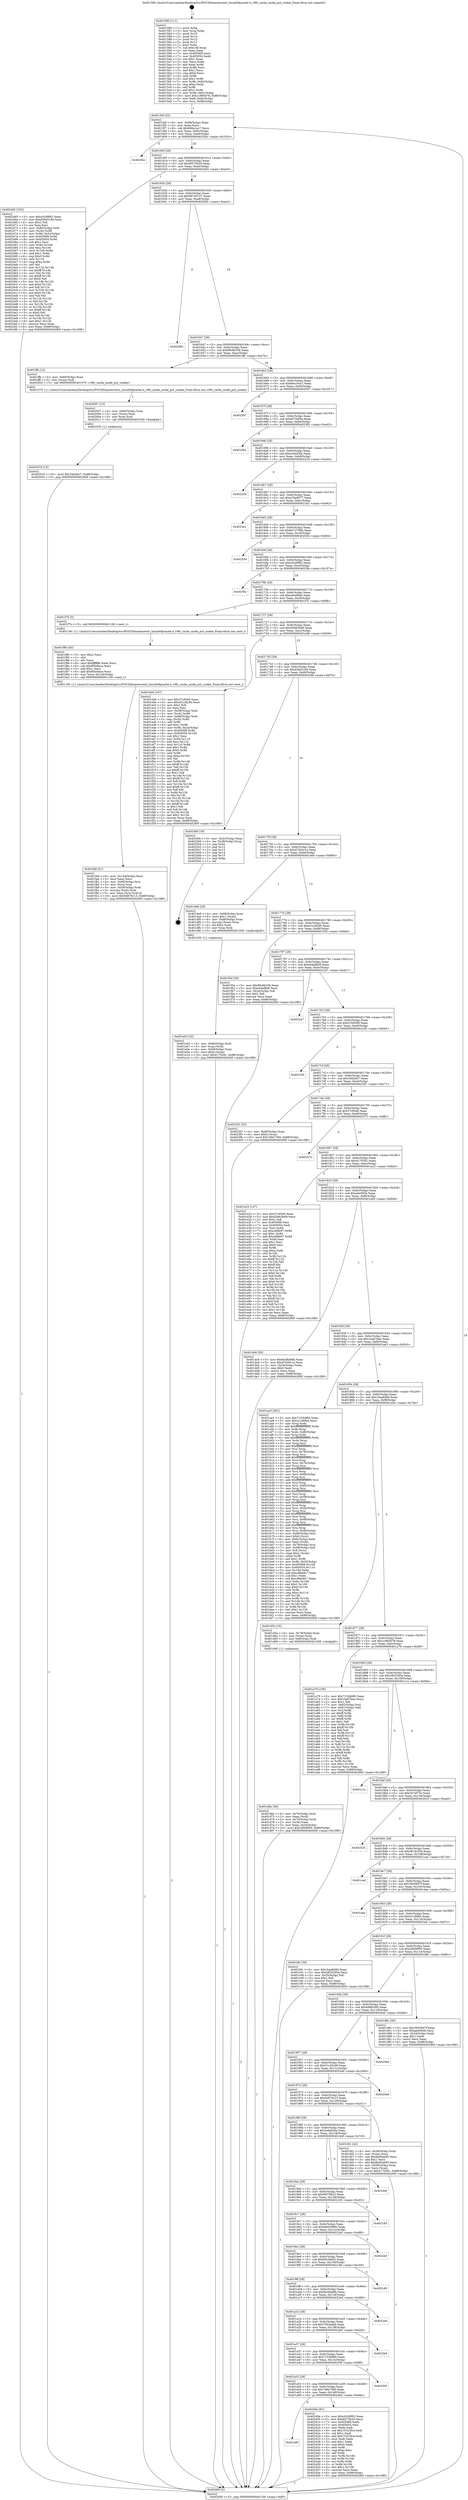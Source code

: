 digraph "0x401580" {
  label = "0x401580 (/mnt/c/Users/mathe/Desktop/tcc/POCII/binaries/extr_linuxfs9pcache.h_v9fs_cache_inode_put_cookie_Final-ollvm.out::main(0))"
  labelloc = "t"
  node[shape=record]

  Entry [label="",width=0.3,height=0.3,shape=circle,fillcolor=black,style=filled]
  "0x4015ef" [label="{
     0x4015ef [32]\l
     | [instrs]\l
     &nbsp;&nbsp;0x4015ef \<+6\>: mov -0x88(%rbp),%eax\l
     &nbsp;&nbsp;0x4015f5 \<+2\>: mov %eax,%ecx\l
     &nbsp;&nbsp;0x4015f7 \<+6\>: sub $0x84ba1ac7,%ecx\l
     &nbsp;&nbsp;0x4015fd \<+6\>: mov %eax,-0x9c(%rbp)\l
     &nbsp;&nbsp;0x401603 \<+6\>: mov %ecx,-0xa0(%rbp)\l
     &nbsp;&nbsp;0x401609 \<+6\>: je 00000000004025bc \<main+0x103c\>\l
  }"]
  "0x4025bc" [label="{
     0x4025bc\l
  }", style=dashed]
  "0x40160f" [label="{
     0x40160f [28]\l
     | [instrs]\l
     &nbsp;&nbsp;0x40160f \<+5\>: jmp 0000000000401614 \<main+0x94\>\l
     &nbsp;&nbsp;0x401614 \<+6\>: mov -0x9c(%rbp),%eax\l
     &nbsp;&nbsp;0x40161a \<+5\>: sub $0x8f375b20,%eax\l
     &nbsp;&nbsp;0x40161f \<+6\>: mov %eax,-0xa4(%rbp)\l
     &nbsp;&nbsp;0x401625 \<+6\>: je 0000000000402465 \<main+0xee5\>\l
  }"]
  Exit [label="",width=0.3,height=0.3,shape=circle,fillcolor=black,style=filled,peripheries=2]
  "0x402465" [label="{
     0x402465 [152]\l
     | [instrs]\l
     &nbsp;&nbsp;0x402465 \<+5\>: mov $0xc024f992,%eax\l
     &nbsp;&nbsp;0x40246a \<+5\>: mov $0xd3bb5169,%ecx\l
     &nbsp;&nbsp;0x40246f \<+2\>: mov $0x1,%dl\l
     &nbsp;&nbsp;0x402471 \<+2\>: xor %esi,%esi\l
     &nbsp;&nbsp;0x402473 \<+4\>: mov -0x80(%rbp),%rdi\l
     &nbsp;&nbsp;0x402477 \<+3\>: mov (%rdi),%r8d\l
     &nbsp;&nbsp;0x40247a \<+4\>: mov %r8d,-0x2c(%rbp)\l
     &nbsp;&nbsp;0x40247e \<+8\>: mov 0x405068,%r8d\l
     &nbsp;&nbsp;0x402486 \<+8\>: mov 0x405054,%r9d\l
     &nbsp;&nbsp;0x40248e \<+3\>: sub $0x1,%esi\l
     &nbsp;&nbsp;0x402491 \<+3\>: mov %r8d,%r10d\l
     &nbsp;&nbsp;0x402494 \<+3\>: add %esi,%r10d\l
     &nbsp;&nbsp;0x402497 \<+4\>: imul %r10d,%r8d\l
     &nbsp;&nbsp;0x40249b \<+4\>: and $0x1,%r8d\l
     &nbsp;&nbsp;0x40249f \<+4\>: cmp $0x0,%r8d\l
     &nbsp;&nbsp;0x4024a3 \<+4\>: sete %r11b\l
     &nbsp;&nbsp;0x4024a7 \<+4\>: cmp $0xa,%r9d\l
     &nbsp;&nbsp;0x4024ab \<+3\>: setl %bl\l
     &nbsp;&nbsp;0x4024ae \<+3\>: mov %r11b,%r14b\l
     &nbsp;&nbsp;0x4024b1 \<+4\>: xor $0xff,%r14b\l
     &nbsp;&nbsp;0x4024b5 \<+3\>: mov %bl,%r15b\l
     &nbsp;&nbsp;0x4024b8 \<+4\>: xor $0xff,%r15b\l
     &nbsp;&nbsp;0x4024bc \<+3\>: xor $0x0,%dl\l
     &nbsp;&nbsp;0x4024bf \<+3\>: mov %r14b,%r12b\l
     &nbsp;&nbsp;0x4024c2 \<+4\>: and $0x0,%r12b\l
     &nbsp;&nbsp;0x4024c6 \<+3\>: and %dl,%r11b\l
     &nbsp;&nbsp;0x4024c9 \<+3\>: mov %r15b,%r13b\l
     &nbsp;&nbsp;0x4024cc \<+4\>: and $0x0,%r13b\l
     &nbsp;&nbsp;0x4024d0 \<+2\>: and %dl,%bl\l
     &nbsp;&nbsp;0x4024d2 \<+3\>: or %r11b,%r12b\l
     &nbsp;&nbsp;0x4024d5 \<+3\>: or %bl,%r13b\l
     &nbsp;&nbsp;0x4024d8 \<+3\>: xor %r13b,%r12b\l
     &nbsp;&nbsp;0x4024db \<+3\>: or %r15b,%r14b\l
     &nbsp;&nbsp;0x4024de \<+4\>: xor $0xff,%r14b\l
     &nbsp;&nbsp;0x4024e2 \<+3\>: or $0x0,%dl\l
     &nbsp;&nbsp;0x4024e5 \<+3\>: and %dl,%r14b\l
     &nbsp;&nbsp;0x4024e8 \<+3\>: or %r14b,%r12b\l
     &nbsp;&nbsp;0x4024eb \<+4\>: test $0x1,%r12b\l
     &nbsp;&nbsp;0x4024ef \<+3\>: cmovne %ecx,%eax\l
     &nbsp;&nbsp;0x4024f2 \<+6\>: mov %eax,-0x88(%rbp)\l
     &nbsp;&nbsp;0x4024f8 \<+5\>: jmp 000000000040260f \<main+0x108f\>\l
  }"]
  "0x40162b" [label="{
     0x40162b [28]\l
     | [instrs]\l
     &nbsp;&nbsp;0x40162b \<+5\>: jmp 0000000000401630 \<main+0xb0\>\l
     &nbsp;&nbsp;0x401630 \<+6\>: mov -0x9c(%rbp),%eax\l
     &nbsp;&nbsp;0x401636 \<+5\>: sub $0x96740147,%eax\l
     &nbsp;&nbsp;0x40163b \<+6\>: mov %eax,-0xa8(%rbp)\l
     &nbsp;&nbsp;0x401641 \<+6\>: je 0000000000402062 \<main+0xae2\>\l
  }"]
  "0x401a6f" [label="{
     0x401a6f\l
  }", style=dashed]
  "0x402062" [label="{
     0x402062\l
  }", style=dashed]
  "0x401647" [label="{
     0x401647 [28]\l
     | [instrs]\l
     &nbsp;&nbsp;0x401647 \<+5\>: jmp 000000000040164c \<main+0xcc\>\l
     &nbsp;&nbsp;0x40164c \<+6\>: mov -0x9c(%rbp),%eax\l
     &nbsp;&nbsp;0x401652 \<+5\>: sub $0x99c6b33b,%eax\l
     &nbsp;&nbsp;0x401657 \<+6\>: mov %eax,-0xac(%rbp)\l
     &nbsp;&nbsp;0x40165d \<+6\>: je 0000000000401ffb \<main+0xa7b\>\l
  }"]
  "0x40240a" [label="{
     0x40240a [91]\l
     | [instrs]\l
     &nbsp;&nbsp;0x40240a \<+5\>: mov $0xc024f992,%eax\l
     &nbsp;&nbsp;0x40240f \<+5\>: mov $0x8f375b20,%ecx\l
     &nbsp;&nbsp;0x402414 \<+7\>: mov 0x405068,%edx\l
     &nbsp;&nbsp;0x40241b \<+7\>: mov 0x405054,%esi\l
     &nbsp;&nbsp;0x402422 \<+2\>: mov %edx,%edi\l
     &nbsp;&nbsp;0x402424 \<+6\>: sub $0x15323fc4,%edi\l
     &nbsp;&nbsp;0x40242a \<+3\>: sub $0x1,%edi\l
     &nbsp;&nbsp;0x40242d \<+6\>: add $0x15323fc4,%edi\l
     &nbsp;&nbsp;0x402433 \<+3\>: imul %edi,%edx\l
     &nbsp;&nbsp;0x402436 \<+3\>: and $0x1,%edx\l
     &nbsp;&nbsp;0x402439 \<+3\>: cmp $0x0,%edx\l
     &nbsp;&nbsp;0x40243c \<+4\>: sete %r8b\l
     &nbsp;&nbsp;0x402440 \<+3\>: cmp $0xa,%esi\l
     &nbsp;&nbsp;0x402443 \<+4\>: setl %r9b\l
     &nbsp;&nbsp;0x402447 \<+3\>: mov %r8b,%r10b\l
     &nbsp;&nbsp;0x40244a \<+3\>: and %r9b,%r10b\l
     &nbsp;&nbsp;0x40244d \<+3\>: xor %r9b,%r8b\l
     &nbsp;&nbsp;0x402450 \<+3\>: or %r8b,%r10b\l
     &nbsp;&nbsp;0x402453 \<+4\>: test $0x1,%r10b\l
     &nbsp;&nbsp;0x402457 \<+3\>: cmovne %ecx,%eax\l
     &nbsp;&nbsp;0x40245a \<+6\>: mov %eax,-0x88(%rbp)\l
     &nbsp;&nbsp;0x402460 \<+5\>: jmp 000000000040260f \<main+0x108f\>\l
  }"]
  "0x401ffb" [label="{
     0x401ffb [12]\l
     | [instrs]\l
     &nbsp;&nbsp;0x401ffb \<+4\>: mov -0x60(%rbp),%rax\l
     &nbsp;&nbsp;0x401fff \<+3\>: mov (%rax),%rdi\l
     &nbsp;&nbsp;0x402002 \<+5\>: call 0000000000401570 \<v9fs_cache_inode_put_cookie\>\l
     | [calls]\l
     &nbsp;&nbsp;0x401570 \{1\} (/mnt/c/Users/mathe/Desktop/tcc/POCII/binaries/extr_linuxfs9pcache.h_v9fs_cache_inode_put_cookie_Final-ollvm.out::v9fs_cache_inode_put_cookie)\l
  }"]
  "0x401663" [label="{
     0x401663 [28]\l
     | [instrs]\l
     &nbsp;&nbsp;0x401663 \<+5\>: jmp 0000000000401668 \<main+0xe8\>\l
     &nbsp;&nbsp;0x401668 \<+6\>: mov -0x9c(%rbp),%eax\l
     &nbsp;&nbsp;0x40166e \<+5\>: sub $0x9ee16ca7,%eax\l
     &nbsp;&nbsp;0x401673 \<+6\>: mov %eax,-0xb0(%rbp)\l
     &nbsp;&nbsp;0x401679 \<+6\>: je 0000000000402597 \<main+0x1017\>\l
  }"]
  "0x401a53" [label="{
     0x401a53 [28]\l
     | [instrs]\l
     &nbsp;&nbsp;0x401a53 \<+5\>: jmp 0000000000401a58 \<main+0x4d8\>\l
     &nbsp;&nbsp;0x401a58 \<+6\>: mov -0x9c(%rbp),%eax\l
     &nbsp;&nbsp;0x401a5e \<+5\>: sub $0x7d9e7365,%eax\l
     &nbsp;&nbsp;0x401a63 \<+6\>: mov %eax,-0x140(%rbp)\l
     &nbsp;&nbsp;0x401a69 \<+6\>: je 000000000040240a \<main+0xe8a\>\l
  }"]
  "0x402597" [label="{
     0x402597\l
  }", style=dashed]
  "0x40167f" [label="{
     0x40167f [28]\l
     | [instrs]\l
     &nbsp;&nbsp;0x40167f \<+5\>: jmp 0000000000401684 \<main+0x104\>\l
     &nbsp;&nbsp;0x401684 \<+6\>: mov -0x9c(%rbp),%eax\l
     &nbsp;&nbsp;0x40168a \<+5\>: sub $0xa0744f5a,%eax\l
     &nbsp;&nbsp;0x40168f \<+6\>: mov %eax,-0xb4(%rbp)\l
     &nbsp;&nbsp;0x401695 \<+6\>: je 0000000000402382 \<main+0xe02\>\l
  }"]
  "0x40250f" [label="{
     0x40250f\l
  }", style=dashed]
  "0x402382" [label="{
     0x402382\l
  }", style=dashed]
  "0x40169b" [label="{
     0x40169b [28]\l
     | [instrs]\l
     &nbsp;&nbsp;0x40169b \<+5\>: jmp 00000000004016a0 \<main+0x120\>\l
     &nbsp;&nbsp;0x4016a0 \<+6\>: mov -0x9c(%rbp),%eax\l
     &nbsp;&nbsp;0x4016a6 \<+5\>: sub $0xa3d4d3fa,%eax\l
     &nbsp;&nbsp;0x4016ab \<+6\>: mov %eax,-0xb8(%rbp)\l
     &nbsp;&nbsp;0x4016b1 \<+6\>: je 0000000000402234 \<main+0xcb4\>\l
  }"]
  "0x401a37" [label="{
     0x401a37 [28]\l
     | [instrs]\l
     &nbsp;&nbsp;0x401a37 \<+5\>: jmp 0000000000401a3c \<main+0x4bc\>\l
     &nbsp;&nbsp;0x401a3c \<+6\>: mov -0x9c(%rbp),%eax\l
     &nbsp;&nbsp;0x401a42 \<+5\>: sub $0x7153b980,%eax\l
     &nbsp;&nbsp;0x401a47 \<+6\>: mov %eax,-0x13c(%rbp)\l
     &nbsp;&nbsp;0x401a4d \<+6\>: je 000000000040250f \<main+0xf8f\>\l
  }"]
  "0x402234" [label="{
     0x402234\l
  }", style=dashed]
  "0x4016b7" [label="{
     0x4016b7 [28]\l
     | [instrs]\l
     &nbsp;&nbsp;0x4016b7 \<+5\>: jmp 00000000004016bc \<main+0x13c\>\l
     &nbsp;&nbsp;0x4016bc \<+6\>: mov -0x9c(%rbp),%eax\l
     &nbsp;&nbsp;0x4016c2 \<+5\>: sub $0xa7ba9577,%eax\l
     &nbsp;&nbsp;0x4016c7 \<+6\>: mov %eax,-0xbc(%rbp)\l
     &nbsp;&nbsp;0x4016cd \<+6\>: je 00000000004023e2 \<main+0xe62\>\l
  }"]
  "0x4022b6" [label="{
     0x4022b6\l
  }", style=dashed]
  "0x4023e2" [label="{
     0x4023e2\l
  }", style=dashed]
  "0x4016d3" [label="{
     0x4016d3 [28]\l
     | [instrs]\l
     &nbsp;&nbsp;0x4016d3 \<+5\>: jmp 00000000004016d8 \<main+0x158\>\l
     &nbsp;&nbsp;0x4016d8 \<+6\>: mov -0x9c(%rbp),%eax\l
     &nbsp;&nbsp;0x4016de \<+5\>: sub $0xbe72786b,%eax\l
     &nbsp;&nbsp;0x4016e3 \<+6\>: mov %eax,-0xc0(%rbp)\l
     &nbsp;&nbsp;0x4016e9 \<+6\>: je 0000000000402554 \<main+0xfd4\>\l
  }"]
  "0x401a1b" [label="{
     0x401a1b [28]\l
     | [instrs]\l
     &nbsp;&nbsp;0x401a1b \<+5\>: jmp 0000000000401a20 \<main+0x4a0\>\l
     &nbsp;&nbsp;0x401a20 \<+6\>: mov -0x9c(%rbp),%eax\l
     &nbsp;&nbsp;0x401a26 \<+5\>: sub $0x7003ada6,%eax\l
     &nbsp;&nbsp;0x401a2b \<+6\>: mov %eax,-0x138(%rbp)\l
     &nbsp;&nbsp;0x401a31 \<+6\>: je 00000000004022b6 \<main+0xd36\>\l
  }"]
  "0x402554" [label="{
     0x402554\l
  }", style=dashed]
  "0x4016ef" [label="{
     0x4016ef [28]\l
     | [instrs]\l
     &nbsp;&nbsp;0x4016ef \<+5\>: jmp 00000000004016f4 \<main+0x174\>\l
     &nbsp;&nbsp;0x4016f4 \<+6\>: mov -0x9c(%rbp),%eax\l
     &nbsp;&nbsp;0x4016fa \<+5\>: sub $0xc024f992,%eax\l
     &nbsp;&nbsp;0x4016ff \<+6\>: mov %eax,-0xc4(%rbp)\l
     &nbsp;&nbsp;0x401705 \<+6\>: je 00000000004025fa \<main+0x107a\>\l
  }"]
  "0x4022e0" [label="{
     0x4022e0\l
  }", style=dashed]
  "0x4025fa" [label="{
     0x4025fa\l
  }", style=dashed]
  "0x40170b" [label="{
     0x40170b [28]\l
     | [instrs]\l
     &nbsp;&nbsp;0x40170b \<+5\>: jmp 0000000000401710 \<main+0x190\>\l
     &nbsp;&nbsp;0x401710 \<+6\>: mov -0x9c(%rbp),%eax\l
     &nbsp;&nbsp;0x401716 \<+5\>: sub $0xcb4ef9e6,%eax\l
     &nbsp;&nbsp;0x40171b \<+6\>: mov %eax,-0xc8(%rbp)\l
     &nbsp;&nbsp;0x401721 \<+6\>: je 0000000000401f7b \<main+0x9fb\>\l
  }"]
  "0x4019ff" [label="{
     0x4019ff [28]\l
     | [instrs]\l
     &nbsp;&nbsp;0x4019ff \<+5\>: jmp 0000000000401a04 \<main+0x484\>\l
     &nbsp;&nbsp;0x401a04 \<+6\>: mov -0x9c(%rbp),%eax\l
     &nbsp;&nbsp;0x401a0a \<+5\>: sub $0x6e38a68b,%eax\l
     &nbsp;&nbsp;0x401a0f \<+6\>: mov %eax,-0x134(%rbp)\l
     &nbsp;&nbsp;0x401a15 \<+6\>: je 00000000004022e0 \<main+0xd60\>\l
  }"]
  "0x401f7b" [label="{
     0x401f7b [5]\l
     | [instrs]\l
     &nbsp;&nbsp;0x401f7b \<+5\>: call 0000000000401160 \<next_i\>\l
     | [calls]\l
     &nbsp;&nbsp;0x401160 \{1\} (/mnt/c/Users/mathe/Desktop/tcc/POCII/binaries/extr_linuxfs9pcache.h_v9fs_cache_inode_put_cookie_Final-ollvm.out::next_i)\l
  }"]
  "0x401727" [label="{
     0x401727 [28]\l
     | [instrs]\l
     &nbsp;&nbsp;0x401727 \<+5\>: jmp 000000000040172c \<main+0x1ac\>\l
     &nbsp;&nbsp;0x40172c \<+6\>: mov -0x9c(%rbp),%eax\l
     &nbsp;&nbsp;0x401732 \<+5\>: sub $0xd2663bd9,%eax\l
     &nbsp;&nbsp;0x401737 \<+6\>: mov %eax,-0xcc(%rbp)\l
     &nbsp;&nbsp;0x40173d \<+6\>: je 0000000000401eb6 \<main+0x936\>\l
  }"]
  "0x4021d9" [label="{
     0x4021d9\l
  }", style=dashed]
  "0x401eb6" [label="{
     0x401eb6 [167]\l
     | [instrs]\l
     &nbsp;&nbsp;0x401eb6 \<+5\>: mov $0x37c95e6,%eax\l
     &nbsp;&nbsp;0x401ebb \<+5\>: mov $0xe51c8246,%ecx\l
     &nbsp;&nbsp;0x401ec0 \<+2\>: mov $0x1,%dl\l
     &nbsp;&nbsp;0x401ec2 \<+2\>: xor %esi,%esi\l
     &nbsp;&nbsp;0x401ec4 \<+4\>: mov -0x58(%rbp),%rdi\l
     &nbsp;&nbsp;0x401ec8 \<+3\>: mov (%rdi),%r8d\l
     &nbsp;&nbsp;0x401ecb \<+4\>: mov -0x68(%rbp),%rdi\l
     &nbsp;&nbsp;0x401ecf \<+3\>: cmp (%rdi),%r8d\l
     &nbsp;&nbsp;0x401ed2 \<+4\>: setl %r9b\l
     &nbsp;&nbsp;0x401ed6 \<+4\>: and $0x1,%r9b\l
     &nbsp;&nbsp;0x401eda \<+4\>: mov %r9b,-0x2e(%rbp)\l
     &nbsp;&nbsp;0x401ede \<+8\>: mov 0x405068,%r8d\l
     &nbsp;&nbsp;0x401ee6 \<+8\>: mov 0x405054,%r10d\l
     &nbsp;&nbsp;0x401eee \<+3\>: sub $0x1,%esi\l
     &nbsp;&nbsp;0x401ef1 \<+3\>: mov %r8d,%r11d\l
     &nbsp;&nbsp;0x401ef4 \<+3\>: add %esi,%r11d\l
     &nbsp;&nbsp;0x401ef7 \<+4\>: imul %r11d,%r8d\l
     &nbsp;&nbsp;0x401efb \<+4\>: and $0x1,%r8d\l
     &nbsp;&nbsp;0x401eff \<+4\>: cmp $0x0,%r8d\l
     &nbsp;&nbsp;0x401f03 \<+4\>: sete %r9b\l
     &nbsp;&nbsp;0x401f07 \<+4\>: cmp $0xa,%r10d\l
     &nbsp;&nbsp;0x401f0b \<+3\>: setl %bl\l
     &nbsp;&nbsp;0x401f0e \<+3\>: mov %r9b,%r14b\l
     &nbsp;&nbsp;0x401f11 \<+4\>: xor $0xff,%r14b\l
     &nbsp;&nbsp;0x401f15 \<+3\>: mov %bl,%r15b\l
     &nbsp;&nbsp;0x401f18 \<+4\>: xor $0xff,%r15b\l
     &nbsp;&nbsp;0x401f1c \<+3\>: xor $0x1,%dl\l
     &nbsp;&nbsp;0x401f1f \<+3\>: mov %r14b,%r12b\l
     &nbsp;&nbsp;0x401f22 \<+4\>: and $0xff,%r12b\l
     &nbsp;&nbsp;0x401f26 \<+3\>: and %dl,%r9b\l
     &nbsp;&nbsp;0x401f29 \<+3\>: mov %r15b,%r13b\l
     &nbsp;&nbsp;0x401f2c \<+4\>: and $0xff,%r13b\l
     &nbsp;&nbsp;0x401f30 \<+2\>: and %dl,%bl\l
     &nbsp;&nbsp;0x401f32 \<+3\>: or %r9b,%r12b\l
     &nbsp;&nbsp;0x401f35 \<+3\>: or %bl,%r13b\l
     &nbsp;&nbsp;0x401f38 \<+3\>: xor %r13b,%r12b\l
     &nbsp;&nbsp;0x401f3b \<+3\>: or %r15b,%r14b\l
     &nbsp;&nbsp;0x401f3e \<+4\>: xor $0xff,%r14b\l
     &nbsp;&nbsp;0x401f42 \<+3\>: or $0x1,%dl\l
     &nbsp;&nbsp;0x401f45 \<+3\>: and %dl,%r14b\l
     &nbsp;&nbsp;0x401f48 \<+3\>: or %r14b,%r12b\l
     &nbsp;&nbsp;0x401f4b \<+4\>: test $0x1,%r12b\l
     &nbsp;&nbsp;0x401f4f \<+3\>: cmovne %ecx,%eax\l
     &nbsp;&nbsp;0x401f52 \<+6\>: mov %eax,-0x88(%rbp)\l
     &nbsp;&nbsp;0x401f58 \<+5\>: jmp 000000000040260f \<main+0x108f\>\l
  }"]
  "0x401743" [label="{
     0x401743 [28]\l
     | [instrs]\l
     &nbsp;&nbsp;0x401743 \<+5\>: jmp 0000000000401748 \<main+0x1c8\>\l
     &nbsp;&nbsp;0x401748 \<+6\>: mov -0x9c(%rbp),%eax\l
     &nbsp;&nbsp;0x40174e \<+5\>: sub $0xd3bb5169,%eax\l
     &nbsp;&nbsp;0x401753 \<+6\>: mov %eax,-0xd0(%rbp)\l
     &nbsp;&nbsp;0x401759 \<+6\>: je 00000000004024fd \<main+0xf7d\>\l
  }"]
  "0x4019e3" [label="{
     0x4019e3 [28]\l
     | [instrs]\l
     &nbsp;&nbsp;0x4019e3 \<+5\>: jmp 00000000004019e8 \<main+0x468\>\l
     &nbsp;&nbsp;0x4019e8 \<+6\>: mov -0x9c(%rbp),%eax\l
     &nbsp;&nbsp;0x4019ee \<+5\>: sub $0x6dc3de92,%eax\l
     &nbsp;&nbsp;0x4019f3 \<+6\>: mov %eax,-0x130(%rbp)\l
     &nbsp;&nbsp;0x4019f9 \<+6\>: je 00000000004021d9 \<main+0xc59\>\l
  }"]
  "0x4024fd" [label="{
     0x4024fd [18]\l
     | [instrs]\l
     &nbsp;&nbsp;0x4024fd \<+3\>: mov -0x2c(%rbp),%eax\l
     &nbsp;&nbsp;0x402500 \<+4\>: lea -0x28(%rbp),%rsp\l
     &nbsp;&nbsp;0x402504 \<+1\>: pop %rbx\l
     &nbsp;&nbsp;0x402505 \<+2\>: pop %r12\l
     &nbsp;&nbsp;0x402507 \<+2\>: pop %r13\l
     &nbsp;&nbsp;0x402509 \<+2\>: pop %r14\l
     &nbsp;&nbsp;0x40250b \<+2\>: pop %r15\l
     &nbsp;&nbsp;0x40250d \<+1\>: pop %rbp\l
     &nbsp;&nbsp;0x40250e \<+1\>: ret\l
  }"]
  "0x40175f" [label="{
     0x40175f [28]\l
     | [instrs]\l
     &nbsp;&nbsp;0x40175f \<+5\>: jmp 0000000000401764 \<main+0x1e4\>\l
     &nbsp;&nbsp;0x401764 \<+6\>: mov -0x9c(%rbp),%eax\l
     &nbsp;&nbsp;0x40176a \<+5\>: sub $0xd7d26c1a,%eax\l
     &nbsp;&nbsp;0x40176f \<+6\>: mov %eax,-0xd4(%rbp)\l
     &nbsp;&nbsp;0x401775 \<+6\>: je 0000000000401de6 \<main+0x866\>\l
  }"]
  "0x4022ef" [label="{
     0x4022ef\l
  }", style=dashed]
  "0x401de6" [label="{
     0x401de6 [29]\l
     | [instrs]\l
     &nbsp;&nbsp;0x401de6 \<+4\>: mov -0x68(%rbp),%rax\l
     &nbsp;&nbsp;0x401dea \<+6\>: movl $0x1,(%rax)\l
     &nbsp;&nbsp;0x401df0 \<+4\>: mov -0x68(%rbp),%rax\l
     &nbsp;&nbsp;0x401df4 \<+3\>: movslq (%rax),%rax\l
     &nbsp;&nbsp;0x401df7 \<+4\>: shl $0x2,%rax\l
     &nbsp;&nbsp;0x401dfb \<+3\>: mov %rax,%rdi\l
     &nbsp;&nbsp;0x401dfe \<+5\>: call 0000000000401050 \<malloc@plt\>\l
     | [calls]\l
     &nbsp;&nbsp;0x401050 \{1\} (unknown)\l
  }"]
  "0x40177b" [label="{
     0x40177b [28]\l
     | [instrs]\l
     &nbsp;&nbsp;0x40177b \<+5\>: jmp 0000000000401780 \<main+0x200\>\l
     &nbsp;&nbsp;0x401780 \<+6\>: mov -0x9c(%rbp),%eax\l
     &nbsp;&nbsp;0x401786 \<+5\>: sub $0xe51c8246,%eax\l
     &nbsp;&nbsp;0x40178b \<+6\>: mov %eax,-0xd8(%rbp)\l
     &nbsp;&nbsp;0x401791 \<+6\>: je 0000000000401f5d \<main+0x9dd\>\l
  }"]
  "0x4019c7" [label="{
     0x4019c7 [28]\l
     | [instrs]\l
     &nbsp;&nbsp;0x4019c7 \<+5\>: jmp 00000000004019cc \<main+0x44c\>\l
     &nbsp;&nbsp;0x4019cc \<+6\>: mov -0x9c(%rbp),%eax\l
     &nbsp;&nbsp;0x4019d2 \<+5\>: sub $0x68450806,%eax\l
     &nbsp;&nbsp;0x4019d7 \<+6\>: mov %eax,-0x12c(%rbp)\l
     &nbsp;&nbsp;0x4019dd \<+6\>: je 00000000004022ef \<main+0xd6f\>\l
  }"]
  "0x401f5d" [label="{
     0x401f5d [30]\l
     | [instrs]\l
     &nbsp;&nbsp;0x401f5d \<+5\>: mov $0x99c6b33b,%eax\l
     &nbsp;&nbsp;0x401f62 \<+5\>: mov $0xcb4ef9e6,%ecx\l
     &nbsp;&nbsp;0x401f67 \<+3\>: mov -0x2e(%rbp),%dl\l
     &nbsp;&nbsp;0x401f6a \<+3\>: test $0x1,%dl\l
     &nbsp;&nbsp;0x401f6d \<+3\>: cmovne %ecx,%eax\l
     &nbsp;&nbsp;0x401f70 \<+6\>: mov %eax,-0x88(%rbp)\l
     &nbsp;&nbsp;0x401f76 \<+5\>: jmp 000000000040260f \<main+0x108f\>\l
  }"]
  "0x401797" [label="{
     0x401797 [28]\l
     | [instrs]\l
     &nbsp;&nbsp;0x401797 \<+5\>: jmp 000000000040179c \<main+0x21c\>\l
     &nbsp;&nbsp;0x40179c \<+6\>: mov -0x9c(%rbp),%eax\l
     &nbsp;&nbsp;0x4017a2 \<+5\>: sub $0xeb4a8b3f,%eax\l
     &nbsp;&nbsp;0x4017a7 \<+6\>: mov %eax,-0xdc(%rbp)\l
     &nbsp;&nbsp;0x4017ad \<+6\>: je 00000000004022a7 \<main+0xd27\>\l
  }"]
  "0x402183" [label="{
     0x402183\l
  }", style=dashed]
  "0x4022a7" [label="{
     0x4022a7\l
  }", style=dashed]
  "0x4017b3" [label="{
     0x4017b3 [28]\l
     | [instrs]\l
     &nbsp;&nbsp;0x4017b3 \<+5\>: jmp 00000000004017b8 \<main+0x238\>\l
     &nbsp;&nbsp;0x4017b8 \<+6\>: mov -0x9c(%rbp),%eax\l
     &nbsp;&nbsp;0x4017be \<+5\>: sub $0xf13005f9,%eax\l
     &nbsp;&nbsp;0x4017c3 \<+6\>: mov %eax,-0xe0(%rbp)\l
     &nbsp;&nbsp;0x4017c9 \<+6\>: je 0000000000402165 \<main+0xbe5\>\l
  }"]
  "0x4019ab" [label="{
     0x4019ab [28]\l
     | [instrs]\l
     &nbsp;&nbsp;0x4019ab \<+5\>: jmp 00000000004019b0 \<main+0x430\>\l
     &nbsp;&nbsp;0x4019b0 \<+6\>: mov -0x9c(%rbp),%eax\l
     &nbsp;&nbsp;0x4019b6 \<+5\>: sub $0x66f79b23,%eax\l
     &nbsp;&nbsp;0x4019bb \<+6\>: mov %eax,-0x128(%rbp)\l
     &nbsp;&nbsp;0x4019c1 \<+6\>: je 0000000000402183 \<main+0xc03\>\l
  }"]
  "0x402165" [label="{
     0x402165\l
  }", style=dashed]
  "0x4017cf" [label="{
     0x4017cf [28]\l
     | [instrs]\l
     &nbsp;&nbsp;0x4017cf \<+5\>: jmp 00000000004017d4 \<main+0x254\>\l
     &nbsp;&nbsp;0x4017d4 \<+6\>: mov -0x9c(%rbp),%eax\l
     &nbsp;&nbsp;0x4017da \<+5\>: sub $0x34d2bb7,%eax\l
     &nbsp;&nbsp;0x4017df \<+6\>: mov %eax,-0xe4(%rbp)\l
     &nbsp;&nbsp;0x4017e5 \<+6\>: je 00000000004023f1 \<main+0xe71\>\l
  }"]
  "0x401d4f" [label="{
     0x401d4f\l
  }", style=dashed]
  "0x4023f1" [label="{
     0x4023f1 [25]\l
     | [instrs]\l
     &nbsp;&nbsp;0x4023f1 \<+4\>: mov -0x80(%rbp),%rax\l
     &nbsp;&nbsp;0x4023f5 \<+6\>: movl $0x0,(%rax)\l
     &nbsp;&nbsp;0x4023fb \<+10\>: movl $0x7d9e7365,-0x88(%rbp)\l
     &nbsp;&nbsp;0x402405 \<+5\>: jmp 000000000040260f \<main+0x108f\>\l
  }"]
  "0x4017eb" [label="{
     0x4017eb [28]\l
     | [instrs]\l
     &nbsp;&nbsp;0x4017eb \<+5\>: jmp 00000000004017f0 \<main+0x270\>\l
     &nbsp;&nbsp;0x4017f0 \<+6\>: mov -0x9c(%rbp),%eax\l
     &nbsp;&nbsp;0x4017f6 \<+5\>: sub $0x37c95e6,%eax\l
     &nbsp;&nbsp;0x4017fb \<+6\>: mov %eax,-0xe8(%rbp)\l
     &nbsp;&nbsp;0x401801 \<+6\>: je 0000000000402572 \<main+0xff2\>\l
  }"]
  "0x402016" [label="{
     0x402016 [15]\l
     | [instrs]\l
     &nbsp;&nbsp;0x402016 \<+10\>: movl $0x34d2bb7,-0x88(%rbp)\l
     &nbsp;&nbsp;0x402020 \<+5\>: jmp 000000000040260f \<main+0x108f\>\l
  }"]
  "0x402572" [label="{
     0x402572\l
  }", style=dashed]
  "0x401807" [label="{
     0x401807 [28]\l
     | [instrs]\l
     &nbsp;&nbsp;0x401807 \<+5\>: jmp 000000000040180c \<main+0x28c\>\l
     &nbsp;&nbsp;0x40180c \<+6\>: mov -0x9c(%rbp),%eax\l
     &nbsp;&nbsp;0x401812 \<+5\>: sub $0x4170281,%eax\l
     &nbsp;&nbsp;0x401817 \<+6\>: mov %eax,-0xec(%rbp)\l
     &nbsp;&nbsp;0x40181d \<+6\>: je 0000000000401e23 \<main+0x8a3\>\l
  }"]
  "0x402007" [label="{
     0x402007 [15]\l
     | [instrs]\l
     &nbsp;&nbsp;0x402007 \<+4\>: mov -0x60(%rbp),%rax\l
     &nbsp;&nbsp;0x40200b \<+3\>: mov (%rax),%rax\l
     &nbsp;&nbsp;0x40200e \<+3\>: mov %rax,%rdi\l
     &nbsp;&nbsp;0x402011 \<+5\>: call 0000000000401030 \<free@plt\>\l
     | [calls]\l
     &nbsp;&nbsp;0x401030 \{1\} (unknown)\l
  }"]
  "0x401e23" [label="{
     0x401e23 [147]\l
     | [instrs]\l
     &nbsp;&nbsp;0x401e23 \<+5\>: mov $0x37c95e6,%eax\l
     &nbsp;&nbsp;0x401e28 \<+5\>: mov $0xd2663bd9,%ecx\l
     &nbsp;&nbsp;0x401e2d \<+2\>: mov $0x1,%dl\l
     &nbsp;&nbsp;0x401e2f \<+7\>: mov 0x405068,%esi\l
     &nbsp;&nbsp;0x401e36 \<+7\>: mov 0x405054,%edi\l
     &nbsp;&nbsp;0x401e3d \<+3\>: mov %esi,%r8d\l
     &nbsp;&nbsp;0x401e40 \<+7\>: sub $0xcd9fe97,%r8d\l
     &nbsp;&nbsp;0x401e47 \<+4\>: sub $0x1,%r8d\l
     &nbsp;&nbsp;0x401e4b \<+7\>: add $0xcd9fe97,%r8d\l
     &nbsp;&nbsp;0x401e52 \<+4\>: imul %r8d,%esi\l
     &nbsp;&nbsp;0x401e56 \<+3\>: and $0x1,%esi\l
     &nbsp;&nbsp;0x401e59 \<+3\>: cmp $0x0,%esi\l
     &nbsp;&nbsp;0x401e5c \<+4\>: sete %r9b\l
     &nbsp;&nbsp;0x401e60 \<+3\>: cmp $0xa,%edi\l
     &nbsp;&nbsp;0x401e63 \<+4\>: setl %r10b\l
     &nbsp;&nbsp;0x401e67 \<+3\>: mov %r9b,%r11b\l
     &nbsp;&nbsp;0x401e6a \<+4\>: xor $0xff,%r11b\l
     &nbsp;&nbsp;0x401e6e \<+3\>: mov %r10b,%bl\l
     &nbsp;&nbsp;0x401e71 \<+3\>: xor $0xff,%bl\l
     &nbsp;&nbsp;0x401e74 \<+3\>: xor $0x0,%dl\l
     &nbsp;&nbsp;0x401e77 \<+3\>: mov %r11b,%r14b\l
     &nbsp;&nbsp;0x401e7a \<+4\>: and $0x0,%r14b\l
     &nbsp;&nbsp;0x401e7e \<+3\>: and %dl,%r9b\l
     &nbsp;&nbsp;0x401e81 \<+3\>: mov %bl,%r15b\l
     &nbsp;&nbsp;0x401e84 \<+4\>: and $0x0,%r15b\l
     &nbsp;&nbsp;0x401e88 \<+3\>: and %dl,%r10b\l
     &nbsp;&nbsp;0x401e8b \<+3\>: or %r9b,%r14b\l
     &nbsp;&nbsp;0x401e8e \<+3\>: or %r10b,%r15b\l
     &nbsp;&nbsp;0x401e91 \<+3\>: xor %r15b,%r14b\l
     &nbsp;&nbsp;0x401e94 \<+3\>: or %bl,%r11b\l
     &nbsp;&nbsp;0x401e97 \<+4\>: xor $0xff,%r11b\l
     &nbsp;&nbsp;0x401e9b \<+3\>: or $0x0,%dl\l
     &nbsp;&nbsp;0x401e9e \<+3\>: and %dl,%r11b\l
     &nbsp;&nbsp;0x401ea1 \<+3\>: or %r11b,%r14b\l
     &nbsp;&nbsp;0x401ea4 \<+4\>: test $0x1,%r14b\l
     &nbsp;&nbsp;0x401ea8 \<+3\>: cmovne %ecx,%eax\l
     &nbsp;&nbsp;0x401eab \<+6\>: mov %eax,-0x88(%rbp)\l
     &nbsp;&nbsp;0x401eb1 \<+5\>: jmp 000000000040260f \<main+0x108f\>\l
  }"]
  "0x401823" [label="{
     0x401823 [28]\l
     | [instrs]\l
     &nbsp;&nbsp;0x401823 \<+5\>: jmp 0000000000401828 \<main+0x2a8\>\l
     &nbsp;&nbsp;0x401828 \<+6\>: mov -0x9c(%rbp),%eax\l
     &nbsp;&nbsp;0x40182e \<+5\>: sub $0xabe092b,%eax\l
     &nbsp;&nbsp;0x401833 \<+6\>: mov %eax,-0xf0(%rbp)\l
     &nbsp;&nbsp;0x401839 \<+6\>: je 0000000000401dc8 \<main+0x848\>\l
  }"]
  "0x40198f" [label="{
     0x40198f [28]\l
     | [instrs]\l
     &nbsp;&nbsp;0x40198f \<+5\>: jmp 0000000000401994 \<main+0x414\>\l
     &nbsp;&nbsp;0x401994 \<+6\>: mov -0x9c(%rbp),%eax\l
     &nbsp;&nbsp;0x40199a \<+5\>: sub $0x5ebdf2da,%eax\l
     &nbsp;&nbsp;0x40199f \<+6\>: mov %eax,-0x124(%rbp)\l
     &nbsp;&nbsp;0x4019a5 \<+6\>: je 0000000000401d4f \<main+0x7cf\>\l
  }"]
  "0x401dc8" [label="{
     0x401dc8 [30]\l
     | [instrs]\l
     &nbsp;&nbsp;0x401dc8 \<+5\>: mov $0x6e38a68b,%eax\l
     &nbsp;&nbsp;0x401dcd \<+5\>: mov $0xd7d26c1a,%ecx\l
     &nbsp;&nbsp;0x401dd2 \<+3\>: mov -0x34(%rbp),%edx\l
     &nbsp;&nbsp;0x401dd5 \<+3\>: cmp $0x0,%edx\l
     &nbsp;&nbsp;0x401dd8 \<+3\>: cmove %ecx,%eax\l
     &nbsp;&nbsp;0x401ddb \<+6\>: mov %eax,-0x88(%rbp)\l
     &nbsp;&nbsp;0x401de1 \<+5\>: jmp 000000000040260f \<main+0x108f\>\l
  }"]
  "0x40183f" [label="{
     0x40183f [28]\l
     | [instrs]\l
     &nbsp;&nbsp;0x40183f \<+5\>: jmp 0000000000401844 \<main+0x2c4\>\l
     &nbsp;&nbsp;0x401844 \<+6\>: mov -0x9c(%rbp),%eax\l
     &nbsp;&nbsp;0x40184a \<+5\>: sub $0x1ba67bae,%eax\l
     &nbsp;&nbsp;0x40184f \<+6\>: mov %eax,-0xf4(%rbp)\l
     &nbsp;&nbsp;0x401855 \<+6\>: je 0000000000401ae3 \<main+0x563\>\l
  }"]
  "0x401fd1" [label="{
     0x401fd1 [42]\l
     | [instrs]\l
     &nbsp;&nbsp;0x401fd1 \<+4\>: mov -0x58(%rbp),%rax\l
     &nbsp;&nbsp;0x401fd5 \<+2\>: mov (%rax),%ecx\l
     &nbsp;&nbsp;0x401fd7 \<+6\>: sub $0x8e95ab95,%ecx\l
     &nbsp;&nbsp;0x401fdd \<+3\>: add $0x1,%ecx\l
     &nbsp;&nbsp;0x401fe0 \<+6\>: add $0x8e95ab95,%ecx\l
     &nbsp;&nbsp;0x401fe6 \<+4\>: mov -0x58(%rbp),%rax\l
     &nbsp;&nbsp;0x401fea \<+2\>: mov %ecx,(%rax)\l
     &nbsp;&nbsp;0x401fec \<+10\>: movl $0x4170281,-0x88(%rbp)\l
     &nbsp;&nbsp;0x401ff6 \<+5\>: jmp 000000000040260f \<main+0x108f\>\l
  }"]
  "0x401ae3" [label="{
     0x401ae3 [281]\l
     | [instrs]\l
     &nbsp;&nbsp;0x401ae3 \<+5\>: mov $0x7153b980,%eax\l
     &nbsp;&nbsp;0x401ae8 \<+5\>: mov $0x3c1d6fe4,%ecx\l
     &nbsp;&nbsp;0x401aed \<+3\>: mov %rsp,%rdx\l
     &nbsp;&nbsp;0x401af0 \<+4\>: add $0xfffffffffffffff0,%rdx\l
     &nbsp;&nbsp;0x401af4 \<+3\>: mov %rdx,%rsp\l
     &nbsp;&nbsp;0x401af7 \<+4\>: mov %rdx,-0x80(%rbp)\l
     &nbsp;&nbsp;0x401afb \<+3\>: mov %rsp,%rdx\l
     &nbsp;&nbsp;0x401afe \<+4\>: add $0xfffffffffffffff0,%rdx\l
     &nbsp;&nbsp;0x401b02 \<+3\>: mov %rdx,%rsp\l
     &nbsp;&nbsp;0x401b05 \<+3\>: mov %rsp,%rsi\l
     &nbsp;&nbsp;0x401b08 \<+4\>: add $0xfffffffffffffff0,%rsi\l
     &nbsp;&nbsp;0x401b0c \<+3\>: mov %rsi,%rsp\l
     &nbsp;&nbsp;0x401b0f \<+4\>: mov %rsi,-0x78(%rbp)\l
     &nbsp;&nbsp;0x401b13 \<+3\>: mov %rsp,%rsi\l
     &nbsp;&nbsp;0x401b16 \<+4\>: add $0xfffffffffffffff0,%rsi\l
     &nbsp;&nbsp;0x401b1a \<+3\>: mov %rsi,%rsp\l
     &nbsp;&nbsp;0x401b1d \<+4\>: mov %rsi,-0x70(%rbp)\l
     &nbsp;&nbsp;0x401b21 \<+3\>: mov %rsp,%rsi\l
     &nbsp;&nbsp;0x401b24 \<+4\>: add $0xfffffffffffffff0,%rsi\l
     &nbsp;&nbsp;0x401b28 \<+3\>: mov %rsi,%rsp\l
     &nbsp;&nbsp;0x401b2b \<+4\>: mov %rsi,-0x68(%rbp)\l
     &nbsp;&nbsp;0x401b2f \<+3\>: mov %rsp,%rsi\l
     &nbsp;&nbsp;0x401b32 \<+4\>: add $0xfffffffffffffff0,%rsi\l
     &nbsp;&nbsp;0x401b36 \<+3\>: mov %rsi,%rsp\l
     &nbsp;&nbsp;0x401b39 \<+4\>: mov %rsi,-0x60(%rbp)\l
     &nbsp;&nbsp;0x401b3d \<+3\>: mov %rsp,%rsi\l
     &nbsp;&nbsp;0x401b40 \<+4\>: add $0xfffffffffffffff0,%rsi\l
     &nbsp;&nbsp;0x401b44 \<+3\>: mov %rsi,%rsp\l
     &nbsp;&nbsp;0x401b47 \<+4\>: mov %rsi,-0x58(%rbp)\l
     &nbsp;&nbsp;0x401b4b \<+3\>: mov %rsp,%rsi\l
     &nbsp;&nbsp;0x401b4e \<+4\>: add $0xfffffffffffffff0,%rsi\l
     &nbsp;&nbsp;0x401b52 \<+3\>: mov %rsi,%rsp\l
     &nbsp;&nbsp;0x401b55 \<+4\>: mov %rsi,-0x50(%rbp)\l
     &nbsp;&nbsp;0x401b59 \<+3\>: mov %rsp,%rsi\l
     &nbsp;&nbsp;0x401b5c \<+4\>: add $0xfffffffffffffff0,%rsi\l
     &nbsp;&nbsp;0x401b60 \<+3\>: mov %rsi,%rsp\l
     &nbsp;&nbsp;0x401b63 \<+4\>: mov %rsi,-0x48(%rbp)\l
     &nbsp;&nbsp;0x401b67 \<+3\>: mov %rsp,%rsi\l
     &nbsp;&nbsp;0x401b6a \<+4\>: add $0xfffffffffffffff0,%rsi\l
     &nbsp;&nbsp;0x401b6e \<+3\>: mov %rsi,%rsp\l
     &nbsp;&nbsp;0x401b71 \<+4\>: mov %rsi,-0x40(%rbp)\l
     &nbsp;&nbsp;0x401b75 \<+4\>: mov -0x80(%rbp),%rsi\l
     &nbsp;&nbsp;0x401b79 \<+6\>: movl $0x0,(%rsi)\l
     &nbsp;&nbsp;0x401b7f \<+6\>: mov -0x8c(%rbp),%edi\l
     &nbsp;&nbsp;0x401b85 \<+2\>: mov %edi,(%rdx)\l
     &nbsp;&nbsp;0x401b87 \<+4\>: mov -0x78(%rbp),%rsi\l
     &nbsp;&nbsp;0x401b8b \<+7\>: mov -0x98(%rbp),%r8\l
     &nbsp;&nbsp;0x401b92 \<+3\>: mov %r8,(%rsi)\l
     &nbsp;&nbsp;0x401b95 \<+3\>: cmpl $0x2,(%rdx)\l
     &nbsp;&nbsp;0x401b98 \<+4\>: setne %r9b\l
     &nbsp;&nbsp;0x401b9c \<+4\>: and $0x1,%r9b\l
     &nbsp;&nbsp;0x401ba0 \<+4\>: mov %r9b,-0x35(%rbp)\l
     &nbsp;&nbsp;0x401ba4 \<+8\>: mov 0x405068,%r10d\l
     &nbsp;&nbsp;0x401bac \<+8\>: mov 0x405054,%r11d\l
     &nbsp;&nbsp;0x401bb4 \<+3\>: mov %r10d,%ebx\l
     &nbsp;&nbsp;0x401bb7 \<+6\>: add $0xc8fee8c7,%ebx\l
     &nbsp;&nbsp;0x401bbd \<+3\>: sub $0x1,%ebx\l
     &nbsp;&nbsp;0x401bc0 \<+6\>: sub $0xc8fee8c7,%ebx\l
     &nbsp;&nbsp;0x401bc6 \<+4\>: imul %ebx,%r10d\l
     &nbsp;&nbsp;0x401bca \<+4\>: and $0x1,%r10d\l
     &nbsp;&nbsp;0x401bce \<+4\>: cmp $0x0,%r10d\l
     &nbsp;&nbsp;0x401bd2 \<+4\>: sete %r9b\l
     &nbsp;&nbsp;0x401bd6 \<+4\>: cmp $0xa,%r11d\l
     &nbsp;&nbsp;0x401bda \<+4\>: setl %r14b\l
     &nbsp;&nbsp;0x401bde \<+3\>: mov %r9b,%r15b\l
     &nbsp;&nbsp;0x401be1 \<+3\>: and %r14b,%r15b\l
     &nbsp;&nbsp;0x401be4 \<+3\>: xor %r14b,%r9b\l
     &nbsp;&nbsp;0x401be7 \<+3\>: or %r9b,%r15b\l
     &nbsp;&nbsp;0x401bea \<+4\>: test $0x1,%r15b\l
     &nbsp;&nbsp;0x401bee \<+3\>: cmovne %ecx,%eax\l
     &nbsp;&nbsp;0x401bf1 \<+6\>: mov %eax,-0x88(%rbp)\l
     &nbsp;&nbsp;0x401bf7 \<+5\>: jmp 000000000040260f \<main+0x108f\>\l
  }"]
  "0x40185b" [label="{
     0x40185b [28]\l
     | [instrs]\l
     &nbsp;&nbsp;0x40185b \<+5\>: jmp 0000000000401860 \<main+0x2e0\>\l
     &nbsp;&nbsp;0x401860 \<+6\>: mov -0x9c(%rbp),%eax\l
     &nbsp;&nbsp;0x401866 \<+5\>: sub $0x1baa848d,%eax\l
     &nbsp;&nbsp;0x40186b \<+6\>: mov %eax,-0xf8(%rbp)\l
     &nbsp;&nbsp;0x401871 \<+6\>: je 0000000000401d5e \<main+0x7de\>\l
  }"]
  "0x401973" [label="{
     0x401973 [28]\l
     | [instrs]\l
     &nbsp;&nbsp;0x401973 \<+5\>: jmp 0000000000401978 \<main+0x3f8\>\l
     &nbsp;&nbsp;0x401978 \<+6\>: mov -0x9c(%rbp),%eax\l
     &nbsp;&nbsp;0x40197e \<+5\>: sub $0x5d876c13,%eax\l
     &nbsp;&nbsp;0x401983 \<+6\>: mov %eax,-0x120(%rbp)\l
     &nbsp;&nbsp;0x401989 \<+6\>: je 0000000000401fd1 \<main+0xa51\>\l
  }"]
  "0x401d5e" [label="{
     0x401d5e [16]\l
     | [instrs]\l
     &nbsp;&nbsp;0x401d5e \<+4\>: mov -0x78(%rbp),%rax\l
     &nbsp;&nbsp;0x401d62 \<+3\>: mov (%rax),%rax\l
     &nbsp;&nbsp;0x401d65 \<+4\>: mov 0x8(%rax),%rdi\l
     &nbsp;&nbsp;0x401d69 \<+5\>: call 0000000000401060 \<atoi@plt\>\l
     | [calls]\l
     &nbsp;&nbsp;0x401060 \{1\} (unknown)\l
  }"]
  "0x401877" [label="{
     0x401877 [28]\l
     | [instrs]\l
     &nbsp;&nbsp;0x401877 \<+5\>: jmp 000000000040187c \<main+0x2fc\>\l
     &nbsp;&nbsp;0x40187c \<+6\>: mov -0x9c(%rbp),%eax\l
     &nbsp;&nbsp;0x401882 \<+5\>: sub $0x1c865b78,%eax\l
     &nbsp;&nbsp;0x401887 \<+6\>: mov %eax,-0xfc(%rbp)\l
     &nbsp;&nbsp;0x40188d \<+6\>: je 0000000000401a79 \<main+0x4f9\>\l
  }"]
  "0x4025e6" [label="{
     0x4025e6\l
  }", style=dashed]
  "0x401a79" [label="{
     0x401a79 [106]\l
     | [instrs]\l
     &nbsp;&nbsp;0x401a79 \<+5\>: mov $0x7153b980,%eax\l
     &nbsp;&nbsp;0x401a7e \<+5\>: mov $0x1ba67bae,%ecx\l
     &nbsp;&nbsp;0x401a83 \<+2\>: mov $0x1,%dl\l
     &nbsp;&nbsp;0x401a85 \<+7\>: mov -0x82(%rbp),%sil\l
     &nbsp;&nbsp;0x401a8c \<+7\>: mov -0x81(%rbp),%dil\l
     &nbsp;&nbsp;0x401a93 \<+3\>: mov %sil,%r8b\l
     &nbsp;&nbsp;0x401a96 \<+4\>: xor $0xff,%r8b\l
     &nbsp;&nbsp;0x401a9a \<+3\>: mov %dil,%r9b\l
     &nbsp;&nbsp;0x401a9d \<+4\>: xor $0xff,%r9b\l
     &nbsp;&nbsp;0x401aa1 \<+3\>: xor $0x1,%dl\l
     &nbsp;&nbsp;0x401aa4 \<+3\>: mov %r8b,%r10b\l
     &nbsp;&nbsp;0x401aa7 \<+4\>: and $0xff,%r10b\l
     &nbsp;&nbsp;0x401aab \<+3\>: and %dl,%sil\l
     &nbsp;&nbsp;0x401aae \<+3\>: mov %r9b,%r11b\l
     &nbsp;&nbsp;0x401ab1 \<+4\>: and $0xff,%r11b\l
     &nbsp;&nbsp;0x401ab5 \<+3\>: and %dl,%dil\l
     &nbsp;&nbsp;0x401ab8 \<+3\>: or %sil,%r10b\l
     &nbsp;&nbsp;0x401abb \<+3\>: or %dil,%r11b\l
     &nbsp;&nbsp;0x401abe \<+3\>: xor %r11b,%r10b\l
     &nbsp;&nbsp;0x401ac1 \<+3\>: or %r9b,%r8b\l
     &nbsp;&nbsp;0x401ac4 \<+4\>: xor $0xff,%r8b\l
     &nbsp;&nbsp;0x401ac8 \<+3\>: or $0x1,%dl\l
     &nbsp;&nbsp;0x401acb \<+3\>: and %dl,%r8b\l
     &nbsp;&nbsp;0x401ace \<+3\>: or %r8b,%r10b\l
     &nbsp;&nbsp;0x401ad1 \<+4\>: test $0x1,%r10b\l
     &nbsp;&nbsp;0x401ad5 \<+3\>: cmovne %ecx,%eax\l
     &nbsp;&nbsp;0x401ad8 \<+6\>: mov %eax,-0x88(%rbp)\l
     &nbsp;&nbsp;0x401ade \<+5\>: jmp 000000000040260f \<main+0x108f\>\l
  }"]
  "0x401893" [label="{
     0x401893 [28]\l
     | [instrs]\l
     &nbsp;&nbsp;0x401893 \<+5\>: jmp 0000000000401898 \<main+0x318\>\l
     &nbsp;&nbsp;0x401898 \<+6\>: mov -0x9c(%rbp),%eax\l
     &nbsp;&nbsp;0x40189e \<+5\>: sub $0x2853345a,%eax\l
     &nbsp;&nbsp;0x4018a3 \<+6\>: mov %eax,-0x100(%rbp)\l
     &nbsp;&nbsp;0x4018a9 \<+6\>: je 0000000000401c1a \<main+0x69a\>\l
  }"]
  "0x40260f" [label="{
     0x40260f [5]\l
     | [instrs]\l
     &nbsp;&nbsp;0x40260f \<+5\>: jmp 00000000004015ef \<main+0x6f\>\l
  }"]
  "0x401580" [label="{
     0x401580 [111]\l
     | [instrs]\l
     &nbsp;&nbsp;0x401580 \<+1\>: push %rbp\l
     &nbsp;&nbsp;0x401581 \<+3\>: mov %rsp,%rbp\l
     &nbsp;&nbsp;0x401584 \<+2\>: push %r15\l
     &nbsp;&nbsp;0x401586 \<+2\>: push %r14\l
     &nbsp;&nbsp;0x401588 \<+2\>: push %r13\l
     &nbsp;&nbsp;0x40158a \<+2\>: push %r12\l
     &nbsp;&nbsp;0x40158c \<+1\>: push %rbx\l
     &nbsp;&nbsp;0x40158d \<+7\>: sub $0x148,%rsp\l
     &nbsp;&nbsp;0x401594 \<+2\>: xor %eax,%eax\l
     &nbsp;&nbsp;0x401596 \<+7\>: mov 0x405068,%ecx\l
     &nbsp;&nbsp;0x40159d \<+7\>: mov 0x405054,%edx\l
     &nbsp;&nbsp;0x4015a4 \<+3\>: sub $0x1,%eax\l
     &nbsp;&nbsp;0x4015a7 \<+3\>: mov %ecx,%r8d\l
     &nbsp;&nbsp;0x4015aa \<+3\>: add %eax,%r8d\l
     &nbsp;&nbsp;0x4015ad \<+4\>: imul %r8d,%ecx\l
     &nbsp;&nbsp;0x4015b1 \<+3\>: and $0x1,%ecx\l
     &nbsp;&nbsp;0x4015b4 \<+3\>: cmp $0x0,%ecx\l
     &nbsp;&nbsp;0x4015b7 \<+4\>: sete %r9b\l
     &nbsp;&nbsp;0x4015bb \<+4\>: and $0x1,%r9b\l
     &nbsp;&nbsp;0x4015bf \<+7\>: mov %r9b,-0x82(%rbp)\l
     &nbsp;&nbsp;0x4015c6 \<+3\>: cmp $0xa,%edx\l
     &nbsp;&nbsp;0x4015c9 \<+4\>: setl %r9b\l
     &nbsp;&nbsp;0x4015cd \<+4\>: and $0x1,%r9b\l
     &nbsp;&nbsp;0x4015d1 \<+7\>: mov %r9b,-0x81(%rbp)\l
     &nbsp;&nbsp;0x4015d8 \<+10\>: movl $0x1c865b78,-0x88(%rbp)\l
     &nbsp;&nbsp;0x4015e2 \<+6\>: mov %edi,-0x8c(%rbp)\l
     &nbsp;&nbsp;0x4015e8 \<+7\>: mov %rsi,-0x98(%rbp)\l
  }"]
  "0x401957" [label="{
     0x401957 [28]\l
     | [instrs]\l
     &nbsp;&nbsp;0x401957 \<+5\>: jmp 000000000040195c \<main+0x3dc\>\l
     &nbsp;&nbsp;0x40195c \<+6\>: mov -0x9c(%rbp),%eax\l
     &nbsp;&nbsp;0x401962 \<+5\>: sub $0x51c25c06,%eax\l
     &nbsp;&nbsp;0x401967 \<+6\>: mov %eax,-0x11c(%rbp)\l
     &nbsp;&nbsp;0x40196d \<+6\>: je 00000000004025e6 \<main+0x1066\>\l
  }"]
  "0x4020eb" [label="{
     0x4020eb\l
  }", style=dashed]
  "0x401c1a" [label="{
     0x401c1a\l
  }", style=dashed]
  "0x4018af" [label="{
     0x4018af [28]\l
     | [instrs]\l
     &nbsp;&nbsp;0x4018af \<+5\>: jmp 00000000004018b4 \<main+0x334\>\l
     &nbsp;&nbsp;0x4018b4 \<+6\>: mov -0x9c(%rbp),%eax\l
     &nbsp;&nbsp;0x4018ba \<+5\>: sub $0x347ef73e,%eax\l
     &nbsp;&nbsp;0x4018bf \<+6\>: mov %eax,-0x104(%rbp)\l
     &nbsp;&nbsp;0x4018c5 \<+6\>: je 0000000000402025 \<main+0xaa5\>\l
  }"]
  "0x401fa8" [label="{
     0x401fa8 [41]\l
     | [instrs]\l
     &nbsp;&nbsp;0x401fa8 \<+6\>: mov -0x144(%rbp),%ecx\l
     &nbsp;&nbsp;0x401fae \<+3\>: imul %eax,%ecx\l
     &nbsp;&nbsp;0x401fb1 \<+4\>: mov -0x60(%rbp),%rsi\l
     &nbsp;&nbsp;0x401fb5 \<+3\>: mov (%rsi),%rsi\l
     &nbsp;&nbsp;0x401fb8 \<+4\>: mov -0x58(%rbp),%rdi\l
     &nbsp;&nbsp;0x401fbc \<+3\>: movslq (%rdi),%rdi\l
     &nbsp;&nbsp;0x401fbf \<+3\>: mov %ecx,(%rsi,%rdi,4)\l
     &nbsp;&nbsp;0x401fc2 \<+10\>: movl $0x5d876c13,-0x88(%rbp)\l
     &nbsp;&nbsp;0x401fcc \<+5\>: jmp 000000000040260f \<main+0x108f\>\l
  }"]
  "0x402025" [label="{
     0x402025\l
  }", style=dashed]
  "0x4018cb" [label="{
     0x4018cb [28]\l
     | [instrs]\l
     &nbsp;&nbsp;0x4018cb \<+5\>: jmp 00000000004018d0 \<main+0x350\>\l
     &nbsp;&nbsp;0x4018d0 \<+6\>: mov -0x9c(%rbp),%eax\l
     &nbsp;&nbsp;0x4018d6 \<+5\>: sub $0x3819c554,%eax\l
     &nbsp;&nbsp;0x4018db \<+6\>: mov %eax,-0x108(%rbp)\l
     &nbsp;&nbsp;0x4018e1 \<+6\>: je 0000000000401cad \<main+0x72d\>\l
  }"]
  "0x401f80" [label="{
     0x401f80 [40]\l
     | [instrs]\l
     &nbsp;&nbsp;0x401f80 \<+5\>: mov $0x2,%ecx\l
     &nbsp;&nbsp;0x401f85 \<+1\>: cltd\l
     &nbsp;&nbsp;0x401f86 \<+2\>: idiv %ecx\l
     &nbsp;&nbsp;0x401f88 \<+6\>: imul $0xfffffffe,%edx,%ecx\l
     &nbsp;&nbsp;0x401f8e \<+6\>: sub $0x9f3e9ace,%ecx\l
     &nbsp;&nbsp;0x401f94 \<+3\>: add $0x1,%ecx\l
     &nbsp;&nbsp;0x401f97 \<+6\>: add $0x9f3e9ace,%ecx\l
     &nbsp;&nbsp;0x401f9d \<+6\>: mov %ecx,-0x144(%rbp)\l
     &nbsp;&nbsp;0x401fa3 \<+5\>: call 0000000000401160 \<next_i\>\l
     | [calls]\l
     &nbsp;&nbsp;0x401160 \{1\} (/mnt/c/Users/mathe/Desktop/tcc/POCII/binaries/extr_linuxfs9pcache.h_v9fs_cache_inode_put_cookie_Final-ollvm.out::next_i)\l
  }"]
  "0x401cad" [label="{
     0x401cad\l
  }", style=dashed]
  "0x4018e7" [label="{
     0x4018e7 [28]\l
     | [instrs]\l
     &nbsp;&nbsp;0x4018e7 \<+5\>: jmp 00000000004018ec \<main+0x36c\>\l
     &nbsp;&nbsp;0x4018ec \<+6\>: mov -0x9c(%rbp),%eax\l
     &nbsp;&nbsp;0x4018f2 \<+5\>: sub $0x3945947f,%eax\l
     &nbsp;&nbsp;0x4018f7 \<+6\>: mov %eax,-0x10c(%rbp)\l
     &nbsp;&nbsp;0x4018fd \<+6\>: je 0000000000401daa \<main+0x82a\>\l
  }"]
  "0x401e03" [label="{
     0x401e03 [32]\l
     | [instrs]\l
     &nbsp;&nbsp;0x401e03 \<+4\>: mov -0x60(%rbp),%rdi\l
     &nbsp;&nbsp;0x401e07 \<+3\>: mov %rax,(%rdi)\l
     &nbsp;&nbsp;0x401e0a \<+4\>: mov -0x58(%rbp),%rax\l
     &nbsp;&nbsp;0x401e0e \<+6\>: movl $0x0,(%rax)\l
     &nbsp;&nbsp;0x401e14 \<+10\>: movl $0x4170281,-0x88(%rbp)\l
     &nbsp;&nbsp;0x401e1e \<+5\>: jmp 000000000040260f \<main+0x108f\>\l
  }"]
  "0x401daa" [label="{
     0x401daa\l
  }", style=dashed]
  "0x401903" [label="{
     0x401903 [28]\l
     | [instrs]\l
     &nbsp;&nbsp;0x401903 \<+5\>: jmp 0000000000401908 \<main+0x388\>\l
     &nbsp;&nbsp;0x401908 \<+6\>: mov -0x9c(%rbp),%eax\l
     &nbsp;&nbsp;0x40190e \<+5\>: sub $0x3c1d6fe4,%eax\l
     &nbsp;&nbsp;0x401913 \<+6\>: mov %eax,-0x110(%rbp)\l
     &nbsp;&nbsp;0x401919 \<+6\>: je 0000000000401bfc \<main+0x67c\>\l
  }"]
  "0x40193b" [label="{
     0x40193b [28]\l
     | [instrs]\l
     &nbsp;&nbsp;0x40193b \<+5\>: jmp 0000000000401940 \<main+0x3c0\>\l
     &nbsp;&nbsp;0x401940 \<+6\>: mov -0x9c(%rbp),%eax\l
     &nbsp;&nbsp;0x401946 \<+5\>: sub $0x49881fd5,%eax\l
     &nbsp;&nbsp;0x40194b \<+6\>: mov %eax,-0x118(%rbp)\l
     &nbsp;&nbsp;0x401951 \<+6\>: je 00000000004020eb \<main+0xb6b\>\l
  }"]
  "0x401bfc" [label="{
     0x401bfc [30]\l
     | [instrs]\l
     &nbsp;&nbsp;0x401bfc \<+5\>: mov $0x1baa848d,%eax\l
     &nbsp;&nbsp;0x401c01 \<+5\>: mov $0x2853345a,%ecx\l
     &nbsp;&nbsp;0x401c06 \<+3\>: mov -0x35(%rbp),%dl\l
     &nbsp;&nbsp;0x401c09 \<+3\>: test $0x1,%dl\l
     &nbsp;&nbsp;0x401c0c \<+3\>: cmovne %ecx,%eax\l
     &nbsp;&nbsp;0x401c0f \<+6\>: mov %eax,-0x88(%rbp)\l
     &nbsp;&nbsp;0x401c15 \<+5\>: jmp 000000000040260f \<main+0x108f\>\l
  }"]
  "0x40191f" [label="{
     0x40191f [28]\l
     | [instrs]\l
     &nbsp;&nbsp;0x40191f \<+5\>: jmp 0000000000401924 \<main+0x3a4\>\l
     &nbsp;&nbsp;0x401924 \<+6\>: mov -0x9c(%rbp),%eax\l
     &nbsp;&nbsp;0x40192a \<+5\>: sub $0x3d506f50,%eax\l
     &nbsp;&nbsp;0x40192f \<+6\>: mov %eax,-0x114(%rbp)\l
     &nbsp;&nbsp;0x401935 \<+6\>: je 0000000000401d8c \<main+0x80c\>\l
  }"]
  "0x401d6e" [label="{
     0x401d6e [30]\l
     | [instrs]\l
     &nbsp;&nbsp;0x401d6e \<+4\>: mov -0x70(%rbp),%rdi\l
     &nbsp;&nbsp;0x401d72 \<+2\>: mov %eax,(%rdi)\l
     &nbsp;&nbsp;0x401d74 \<+4\>: mov -0x70(%rbp),%rdi\l
     &nbsp;&nbsp;0x401d78 \<+2\>: mov (%rdi),%eax\l
     &nbsp;&nbsp;0x401d7a \<+3\>: mov %eax,-0x34(%rbp)\l
     &nbsp;&nbsp;0x401d7d \<+10\>: movl $0x3d506f50,-0x88(%rbp)\l
     &nbsp;&nbsp;0x401d87 \<+5\>: jmp 000000000040260f \<main+0x108f\>\l
  }"]
  "0x401d8c" [label="{
     0x401d8c [30]\l
     | [instrs]\l
     &nbsp;&nbsp;0x401d8c \<+5\>: mov $0x3945947f,%eax\l
     &nbsp;&nbsp;0x401d91 \<+5\>: mov $0xabe092b,%ecx\l
     &nbsp;&nbsp;0x401d96 \<+3\>: mov -0x34(%rbp),%edx\l
     &nbsp;&nbsp;0x401d99 \<+3\>: cmp $0x1,%edx\l
     &nbsp;&nbsp;0x401d9c \<+3\>: cmovl %ecx,%eax\l
     &nbsp;&nbsp;0x401d9f \<+6\>: mov %eax,-0x88(%rbp)\l
     &nbsp;&nbsp;0x401da5 \<+5\>: jmp 000000000040260f \<main+0x108f\>\l
  }"]
  Entry -> "0x401580" [label=" 1"]
  "0x4015ef" -> "0x4025bc" [label=" 0"]
  "0x4015ef" -> "0x40160f" [label=" 20"]
  "0x4024fd" -> Exit [label=" 1"]
  "0x40160f" -> "0x402465" [label=" 1"]
  "0x40160f" -> "0x40162b" [label=" 19"]
  "0x402465" -> "0x40260f" [label=" 1"]
  "0x40162b" -> "0x402062" [label=" 0"]
  "0x40162b" -> "0x401647" [label=" 19"]
  "0x40240a" -> "0x40260f" [label=" 1"]
  "0x401647" -> "0x401ffb" [label=" 1"]
  "0x401647" -> "0x401663" [label=" 18"]
  "0x401a53" -> "0x401a6f" [label=" 0"]
  "0x401663" -> "0x402597" [label=" 0"]
  "0x401663" -> "0x40167f" [label=" 18"]
  "0x401a53" -> "0x40240a" [label=" 1"]
  "0x40167f" -> "0x402382" [label=" 0"]
  "0x40167f" -> "0x40169b" [label=" 18"]
  "0x401a37" -> "0x401a53" [label=" 1"]
  "0x40169b" -> "0x402234" [label=" 0"]
  "0x40169b" -> "0x4016b7" [label=" 18"]
  "0x401a37" -> "0x40250f" [label=" 0"]
  "0x4016b7" -> "0x4023e2" [label=" 0"]
  "0x4016b7" -> "0x4016d3" [label=" 18"]
  "0x401a1b" -> "0x401a37" [label=" 1"]
  "0x4016d3" -> "0x402554" [label=" 0"]
  "0x4016d3" -> "0x4016ef" [label=" 18"]
  "0x401a1b" -> "0x4022b6" [label=" 0"]
  "0x4016ef" -> "0x4025fa" [label=" 0"]
  "0x4016ef" -> "0x40170b" [label=" 18"]
  "0x4019ff" -> "0x401a1b" [label=" 1"]
  "0x40170b" -> "0x401f7b" [label=" 1"]
  "0x40170b" -> "0x401727" [label=" 17"]
  "0x4019ff" -> "0x4022e0" [label=" 0"]
  "0x401727" -> "0x401eb6" [label=" 2"]
  "0x401727" -> "0x401743" [label=" 15"]
  "0x4019e3" -> "0x4019ff" [label=" 1"]
  "0x401743" -> "0x4024fd" [label=" 1"]
  "0x401743" -> "0x40175f" [label=" 14"]
  "0x4019e3" -> "0x4021d9" [label=" 0"]
  "0x40175f" -> "0x401de6" [label=" 1"]
  "0x40175f" -> "0x40177b" [label=" 13"]
  "0x4019c7" -> "0x4019e3" [label=" 1"]
  "0x40177b" -> "0x401f5d" [label=" 2"]
  "0x40177b" -> "0x401797" [label=" 11"]
  "0x4019c7" -> "0x4022ef" [label=" 0"]
  "0x401797" -> "0x4022a7" [label=" 0"]
  "0x401797" -> "0x4017b3" [label=" 11"]
  "0x4019ab" -> "0x4019c7" [label=" 1"]
  "0x4017b3" -> "0x402165" [label=" 0"]
  "0x4017b3" -> "0x4017cf" [label=" 11"]
  "0x4019ab" -> "0x402183" [label=" 0"]
  "0x4017cf" -> "0x4023f1" [label=" 1"]
  "0x4017cf" -> "0x4017eb" [label=" 10"]
  "0x40198f" -> "0x4019ab" [label=" 1"]
  "0x4017eb" -> "0x402572" [label=" 0"]
  "0x4017eb" -> "0x401807" [label=" 10"]
  "0x40198f" -> "0x401d4f" [label=" 0"]
  "0x401807" -> "0x401e23" [label=" 2"]
  "0x401807" -> "0x401823" [label=" 8"]
  "0x4023f1" -> "0x40260f" [label=" 1"]
  "0x401823" -> "0x401dc8" [label=" 1"]
  "0x401823" -> "0x40183f" [label=" 7"]
  "0x402016" -> "0x40260f" [label=" 1"]
  "0x40183f" -> "0x401ae3" [label=" 1"]
  "0x40183f" -> "0x40185b" [label=" 6"]
  "0x402007" -> "0x402016" [label=" 1"]
  "0x40185b" -> "0x401d5e" [label=" 1"]
  "0x40185b" -> "0x401877" [label=" 5"]
  "0x401fd1" -> "0x40260f" [label=" 1"]
  "0x401877" -> "0x401a79" [label=" 1"]
  "0x401877" -> "0x401893" [label=" 4"]
  "0x401a79" -> "0x40260f" [label=" 1"]
  "0x401580" -> "0x4015ef" [label=" 1"]
  "0x40260f" -> "0x4015ef" [label=" 19"]
  "0x401973" -> "0x40198f" [label=" 1"]
  "0x401ae3" -> "0x40260f" [label=" 1"]
  "0x401ffb" -> "0x402007" [label=" 1"]
  "0x401893" -> "0x401c1a" [label=" 0"]
  "0x401893" -> "0x4018af" [label=" 4"]
  "0x401957" -> "0x401973" [label=" 2"]
  "0x4018af" -> "0x402025" [label=" 0"]
  "0x4018af" -> "0x4018cb" [label=" 4"]
  "0x401973" -> "0x401fd1" [label=" 1"]
  "0x4018cb" -> "0x401cad" [label=" 0"]
  "0x4018cb" -> "0x4018e7" [label=" 4"]
  "0x40193b" -> "0x401957" [label=" 2"]
  "0x4018e7" -> "0x401daa" [label=" 0"]
  "0x4018e7" -> "0x401903" [label=" 4"]
  "0x40193b" -> "0x4020eb" [label=" 0"]
  "0x401903" -> "0x401bfc" [label=" 1"]
  "0x401903" -> "0x40191f" [label=" 3"]
  "0x401bfc" -> "0x40260f" [label=" 1"]
  "0x401d5e" -> "0x401d6e" [label=" 1"]
  "0x401d6e" -> "0x40260f" [label=" 1"]
  "0x401957" -> "0x4025e6" [label=" 0"]
  "0x40191f" -> "0x401d8c" [label=" 1"]
  "0x40191f" -> "0x40193b" [label=" 2"]
  "0x401d8c" -> "0x40260f" [label=" 1"]
  "0x401dc8" -> "0x40260f" [label=" 1"]
  "0x401de6" -> "0x401e03" [label=" 1"]
  "0x401e03" -> "0x40260f" [label=" 1"]
  "0x401e23" -> "0x40260f" [label=" 2"]
  "0x401eb6" -> "0x40260f" [label=" 2"]
  "0x401f5d" -> "0x40260f" [label=" 2"]
  "0x401f7b" -> "0x401f80" [label=" 1"]
  "0x401f80" -> "0x401fa8" [label=" 1"]
  "0x401fa8" -> "0x40260f" [label=" 1"]
}
